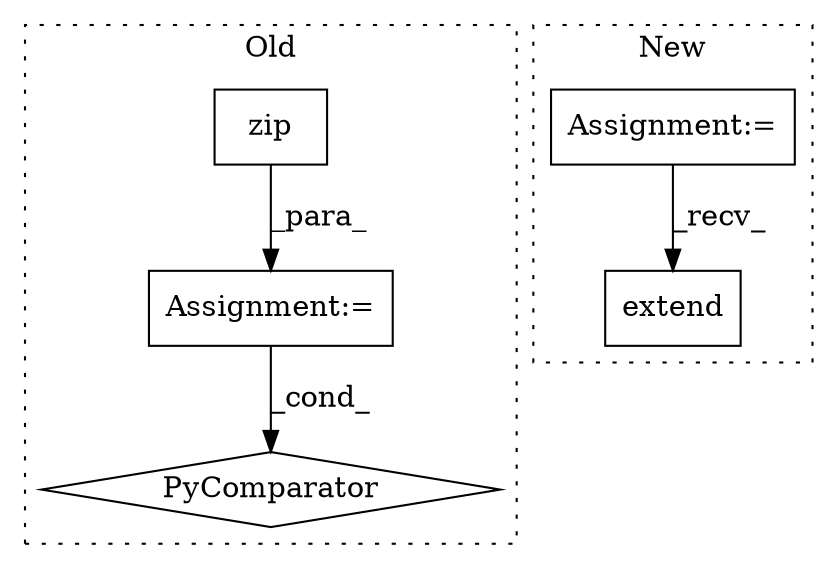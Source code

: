 digraph G {
subgraph cluster0 {
1 [label="zip" a="32" s="2239,2266" l="4,1" shape="box"];
3 [label="Assignment:=" a="7" s="2232" l="44" shape="box"];
4 [label="PyComparator" a="113" s="2232" l="44" shape="diamond"];
label = "Old";
style="dotted";
}
subgraph cluster1 {
2 [label="extend" a="32" s="2288,2301" l="7,1" shape="box"];
5 [label="Assignment:=" a="7" s="1715" l="1" shape="box"];
label = "New";
style="dotted";
}
1 -> 3 [label="_para_"];
3 -> 4 [label="_cond_"];
5 -> 2 [label="_recv_"];
}